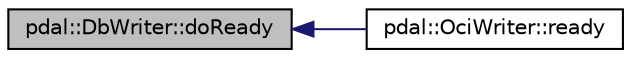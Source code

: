 digraph "pdal::DbWriter::doReady"
{
  edge [fontname="Helvetica",fontsize="10",labelfontname="Helvetica",labelfontsize="10"];
  node [fontname="Helvetica",fontsize="10",shape=record];
  rankdir="LR";
  Node1 [label="pdal::DbWriter::doReady",height=0.2,width=0.4,color="black", fillcolor="grey75", style="filled", fontcolor="black"];
  Node1 -> Node2 [dir="back",color="midnightblue",fontsize="10",style="solid",fontname="Helvetica"];
  Node2 [label="pdal::OciWriter::ready",height=0.2,width=0.4,color="black", fillcolor="white", style="filled",URL="$classpdal_1_1OciWriter.html#aaef01ec1f04e1cd86cd7d465d49e1d81"];
}
